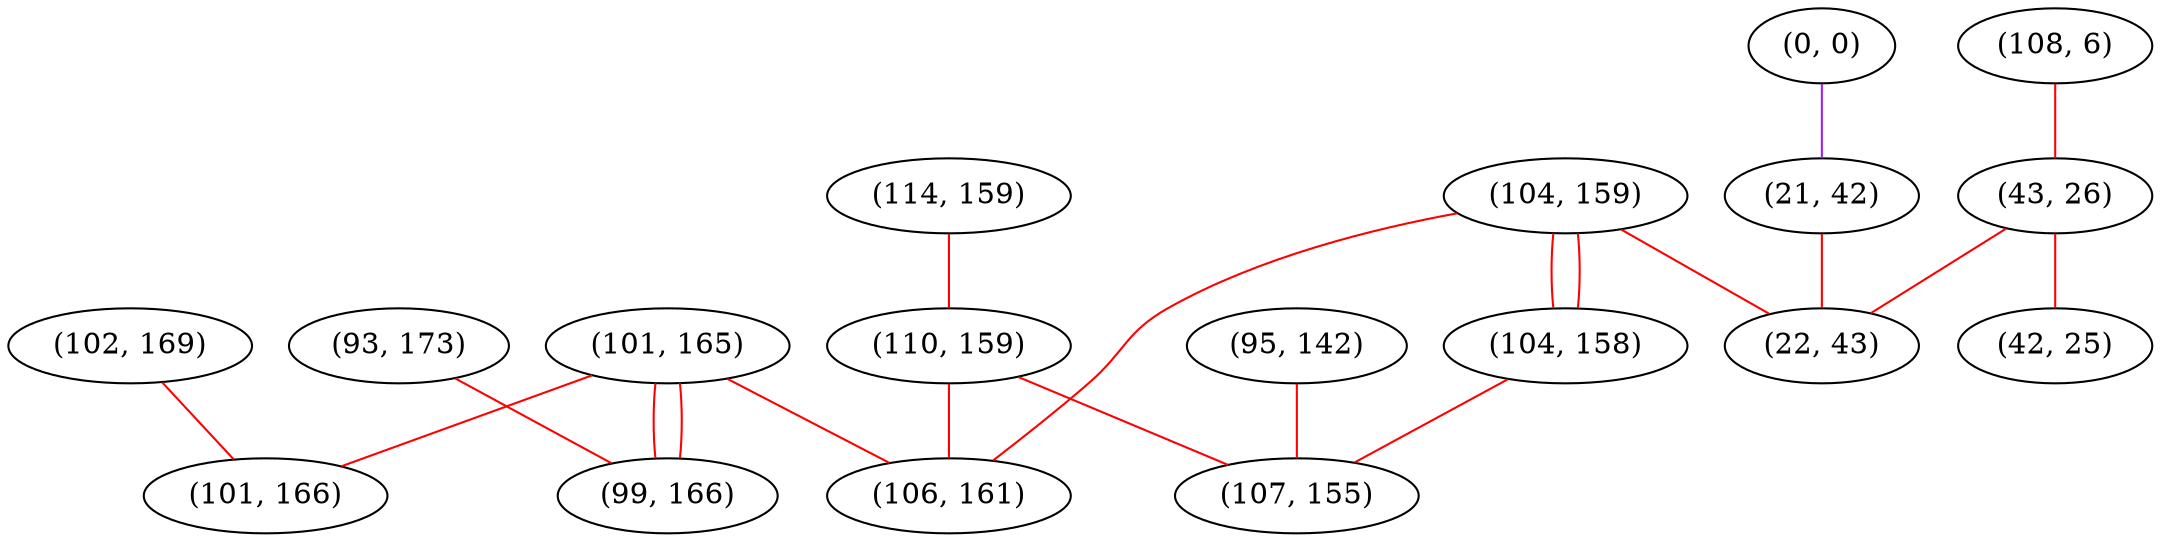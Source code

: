 graph "" {
"(114, 159)";
"(93, 173)";
"(110, 159)";
"(101, 165)";
"(102, 169)";
"(101, 166)";
"(95, 142)";
"(108, 6)";
"(104, 159)";
"(104, 158)";
"(43, 26)";
"(0, 0)";
"(21, 42)";
"(42, 25)";
"(106, 161)";
"(22, 43)";
"(99, 166)";
"(107, 155)";
"(114, 159)" -- "(110, 159)"  [color=red, key=0, weight=1];
"(93, 173)" -- "(99, 166)"  [color=red, key=0, weight=1];
"(110, 159)" -- "(107, 155)"  [color=red, key=0, weight=1];
"(110, 159)" -- "(106, 161)"  [color=red, key=0, weight=1];
"(101, 165)" -- "(101, 166)"  [color=red, key=0, weight=1];
"(101, 165)" -- "(99, 166)"  [color=red, key=0, weight=1];
"(101, 165)" -- "(99, 166)"  [color=red, key=1, weight=1];
"(101, 165)" -- "(106, 161)"  [color=red, key=0, weight=1];
"(102, 169)" -- "(101, 166)"  [color=red, key=0, weight=1];
"(95, 142)" -- "(107, 155)"  [color=red, key=0, weight=1];
"(108, 6)" -- "(43, 26)"  [color=red, key=0, weight=1];
"(104, 159)" -- "(22, 43)"  [color=red, key=0, weight=1];
"(104, 159)" -- "(104, 158)"  [color=red, key=0, weight=1];
"(104, 159)" -- "(104, 158)"  [color=red, key=1, weight=1];
"(104, 159)" -- "(106, 161)"  [color=red, key=0, weight=1];
"(104, 158)" -- "(107, 155)"  [color=red, key=0, weight=1];
"(43, 26)" -- "(22, 43)"  [color=red, key=0, weight=1];
"(43, 26)" -- "(42, 25)"  [color=red, key=0, weight=1];
"(0, 0)" -- "(21, 42)"  [color=purple, key=0, weight=4];
"(21, 42)" -- "(22, 43)"  [color=red, key=0, weight=1];
}
